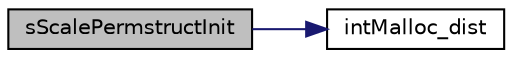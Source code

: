 digraph "sScalePermstructInit"
{
 // LATEX_PDF_SIZE
  edge [fontname="Helvetica",fontsize="10",labelfontname="Helvetica",labelfontsize="10"];
  node [fontname="Helvetica",fontsize="10",shape=record];
  rankdir="LR";
  Node1 [label="sScalePermstructInit",height=0.2,width=0.4,color="black", fillcolor="grey75", style="filled", fontcolor="black",tooltip="Allocate storage in ScalePermstruct."];
  Node1 -> Node2 [color="midnightblue",fontsize="10",style="solid",fontname="Helvetica"];
  Node2 [label="intMalloc_dist",height=0.2,width=0.4,color="black", fillcolor="white", style="filled",URL="$memory_8c.html#a2c2df35072e313373438cccdb98b885c",tooltip=" "];
}
